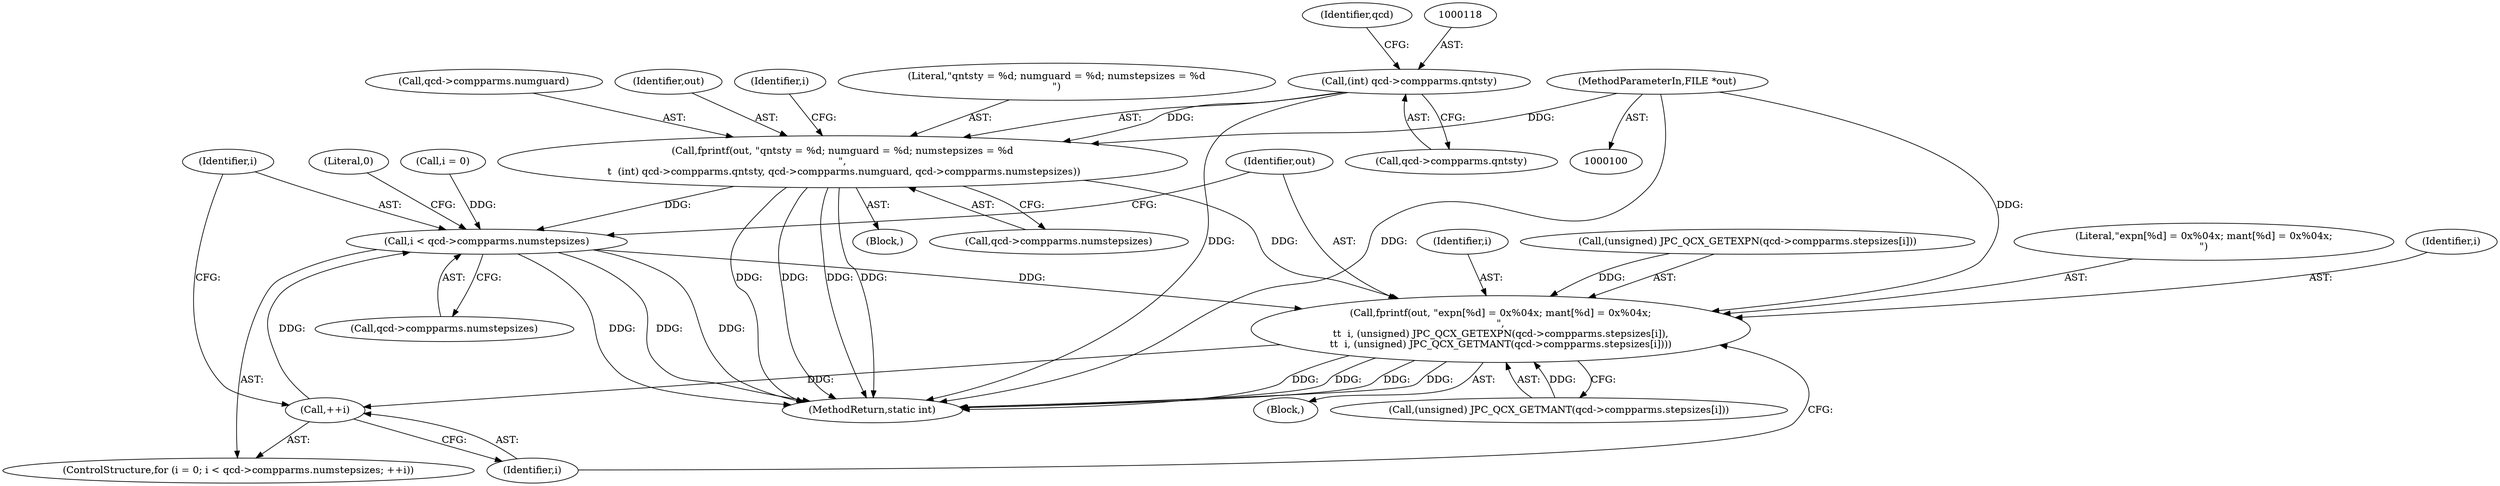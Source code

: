 digraph "0_jasper_1e84674d95353c64e5c4c0e7232ae86fd6ea813b_1@API" {
"1000114" [label="(Call,fprintf(out, \"qntsty = %d; numguard = %d; numstepsizes = %d\n\",\n \t  (int) qcd->compparms.qntsty, qcd->compparms.numguard, qcd->compparms.numstepsizes))"];
"1000102" [label="(MethodParameterIn,FILE *out)"];
"1000117" [label="(Call,(int) qcd->compparms.qntsty)"];
"1000138" [label="(Call,i < qcd->compparms.numstepsizes)"];
"1000148" [label="(Call,fprintf(out, \"expn[%d] = 0x%04x; mant[%d] = 0x%04x;\n\",\n\t\t  i, (unsigned) JPC_QCX_GETEXPN(qcd->compparms.stepsizes[i]),\n\t\t  i, (unsigned) JPC_QCX_GETMANT(qcd->compparms.stepsizes[i])))"];
"1000145" [label="(Call,++i)"];
"1000175" [label="(MethodReturn,static int)"];
"1000162" [label="(Identifier,i)"];
"1000117" [label="(Call,(int) qcd->compparms.qntsty)"];
"1000138" [label="(Call,i < qcd->compparms.numstepsizes)"];
"1000119" [label="(Call,qcd->compparms.qntsty)"];
"1000140" [label="(Call,qcd->compparms.numstepsizes)"];
"1000103" [label="(Block,)"];
"1000115" [label="(Identifier,out)"];
"1000163" [label="(Call,(unsigned) JPC_QCX_GETMANT(qcd->compparms.stepsizes[i]))"];
"1000136" [label="(Identifier,i)"];
"1000129" [label="(Call,qcd->compparms.numstepsizes)"];
"1000135" [label="(Call,i = 0)"];
"1000150" [label="(Literal,\"expn[%d] = 0x%04x; mant[%d] = 0x%04x;\n\")"];
"1000151" [label="(Identifier,i)"];
"1000147" [label="(Block,)"];
"1000174" [label="(Literal,0)"];
"1000134" [label="(ControlStructure,for (i = 0; i < qcd->compparms.numstepsizes; ++i))"];
"1000149" [label="(Identifier,out)"];
"1000145" [label="(Call,++i)"];
"1000152" [label="(Call,(unsigned) JPC_QCX_GETEXPN(qcd->compparms.stepsizes[i]))"];
"1000126" [label="(Identifier,qcd)"];
"1000102" [label="(MethodParameterIn,FILE *out)"];
"1000116" [label="(Literal,\"qntsty = %d; numguard = %d; numstepsizes = %d\n\")"];
"1000139" [label="(Identifier,i)"];
"1000148" [label="(Call,fprintf(out, \"expn[%d] = 0x%04x; mant[%d] = 0x%04x;\n\",\n\t\t  i, (unsigned) JPC_QCX_GETEXPN(qcd->compparms.stepsizes[i]),\n\t\t  i, (unsigned) JPC_QCX_GETMANT(qcd->compparms.stepsizes[i])))"];
"1000114" [label="(Call,fprintf(out, \"qntsty = %d; numguard = %d; numstepsizes = %d\n\",\n \t  (int) qcd->compparms.qntsty, qcd->compparms.numguard, qcd->compparms.numstepsizes))"];
"1000146" [label="(Identifier,i)"];
"1000124" [label="(Call,qcd->compparms.numguard)"];
"1000114" -> "1000103"  [label="AST: "];
"1000114" -> "1000129"  [label="CFG: "];
"1000115" -> "1000114"  [label="AST: "];
"1000116" -> "1000114"  [label="AST: "];
"1000117" -> "1000114"  [label="AST: "];
"1000124" -> "1000114"  [label="AST: "];
"1000129" -> "1000114"  [label="AST: "];
"1000136" -> "1000114"  [label="CFG: "];
"1000114" -> "1000175"  [label="DDG: "];
"1000114" -> "1000175"  [label="DDG: "];
"1000114" -> "1000175"  [label="DDG: "];
"1000114" -> "1000175"  [label="DDG: "];
"1000102" -> "1000114"  [label="DDG: "];
"1000117" -> "1000114"  [label="DDG: "];
"1000114" -> "1000138"  [label="DDG: "];
"1000114" -> "1000148"  [label="DDG: "];
"1000102" -> "1000100"  [label="AST: "];
"1000102" -> "1000175"  [label="DDG: "];
"1000102" -> "1000148"  [label="DDG: "];
"1000117" -> "1000119"  [label="CFG: "];
"1000118" -> "1000117"  [label="AST: "];
"1000119" -> "1000117"  [label="AST: "];
"1000126" -> "1000117"  [label="CFG: "];
"1000117" -> "1000175"  [label="DDG: "];
"1000138" -> "1000134"  [label="AST: "];
"1000138" -> "1000140"  [label="CFG: "];
"1000139" -> "1000138"  [label="AST: "];
"1000140" -> "1000138"  [label="AST: "];
"1000149" -> "1000138"  [label="CFG: "];
"1000174" -> "1000138"  [label="CFG: "];
"1000138" -> "1000175"  [label="DDG: "];
"1000138" -> "1000175"  [label="DDG: "];
"1000138" -> "1000175"  [label="DDG: "];
"1000135" -> "1000138"  [label="DDG: "];
"1000145" -> "1000138"  [label="DDG: "];
"1000138" -> "1000148"  [label="DDG: "];
"1000148" -> "1000147"  [label="AST: "];
"1000148" -> "1000163"  [label="CFG: "];
"1000149" -> "1000148"  [label="AST: "];
"1000150" -> "1000148"  [label="AST: "];
"1000151" -> "1000148"  [label="AST: "];
"1000152" -> "1000148"  [label="AST: "];
"1000162" -> "1000148"  [label="AST: "];
"1000163" -> "1000148"  [label="AST: "];
"1000146" -> "1000148"  [label="CFG: "];
"1000148" -> "1000175"  [label="DDG: "];
"1000148" -> "1000175"  [label="DDG: "];
"1000148" -> "1000175"  [label="DDG: "];
"1000148" -> "1000175"  [label="DDG: "];
"1000148" -> "1000145"  [label="DDG: "];
"1000152" -> "1000148"  [label="DDG: "];
"1000163" -> "1000148"  [label="DDG: "];
"1000145" -> "1000134"  [label="AST: "];
"1000145" -> "1000146"  [label="CFG: "];
"1000146" -> "1000145"  [label="AST: "];
"1000139" -> "1000145"  [label="CFG: "];
}
